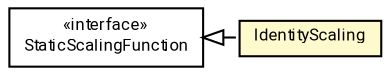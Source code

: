#!/usr/local/bin/dot
#
# Class diagram 
# Generated by UMLGraph version R5_7_2-60-g0e99a6 (http://www.spinellis.gr/umlgraph/)
#

digraph G {
	graph [fontnames="svg"]
	edge [fontname="Roboto",fontsize=7,labelfontname="Roboto",labelfontsize=7,color="black"];
	node [fontname="Roboto",fontcolor="black",fontsize=8,shape=plaintext,margin=0,width=0,height=0];
	nodesep=0.15;
	ranksep=0.25;
	rankdir=LR;
	// de.lmu.ifi.dbs.elki.utilities.scaling.StaticScalingFunction
	c5147954 [label=<<table title="de.lmu.ifi.dbs.elki.utilities.scaling.StaticScalingFunction" border="0" cellborder="1" cellspacing="0" cellpadding="2" href="StaticScalingFunction.html" target="_parent">
		<tr><td><table border="0" cellspacing="0" cellpadding="1">
		<tr><td align="center" balign="center"> &#171;interface&#187; </td></tr>
		<tr><td align="center" balign="center"> <font face="Roboto">StaticScalingFunction</font> </td></tr>
		</table></td></tr>
		</table>>, URL="StaticScalingFunction.html"];
	// de.lmu.ifi.dbs.elki.utilities.scaling.IdentityScaling
	c5147959 [label=<<table title="de.lmu.ifi.dbs.elki.utilities.scaling.IdentityScaling" border="0" cellborder="1" cellspacing="0" cellpadding="2" bgcolor="lemonChiffon" href="IdentityScaling.html" target="_parent">
		<tr><td><table border="0" cellspacing="0" cellpadding="1">
		<tr><td align="center" balign="center"> <font face="Roboto">IdentityScaling</font> </td></tr>
		</table></td></tr>
		</table>>, URL="IdentityScaling.html"];
	// de.lmu.ifi.dbs.elki.utilities.scaling.IdentityScaling implements de.lmu.ifi.dbs.elki.utilities.scaling.StaticScalingFunction
	c5147954 -> c5147959 [arrowtail=empty,style=dashed,dir=back,weight=9];
}

